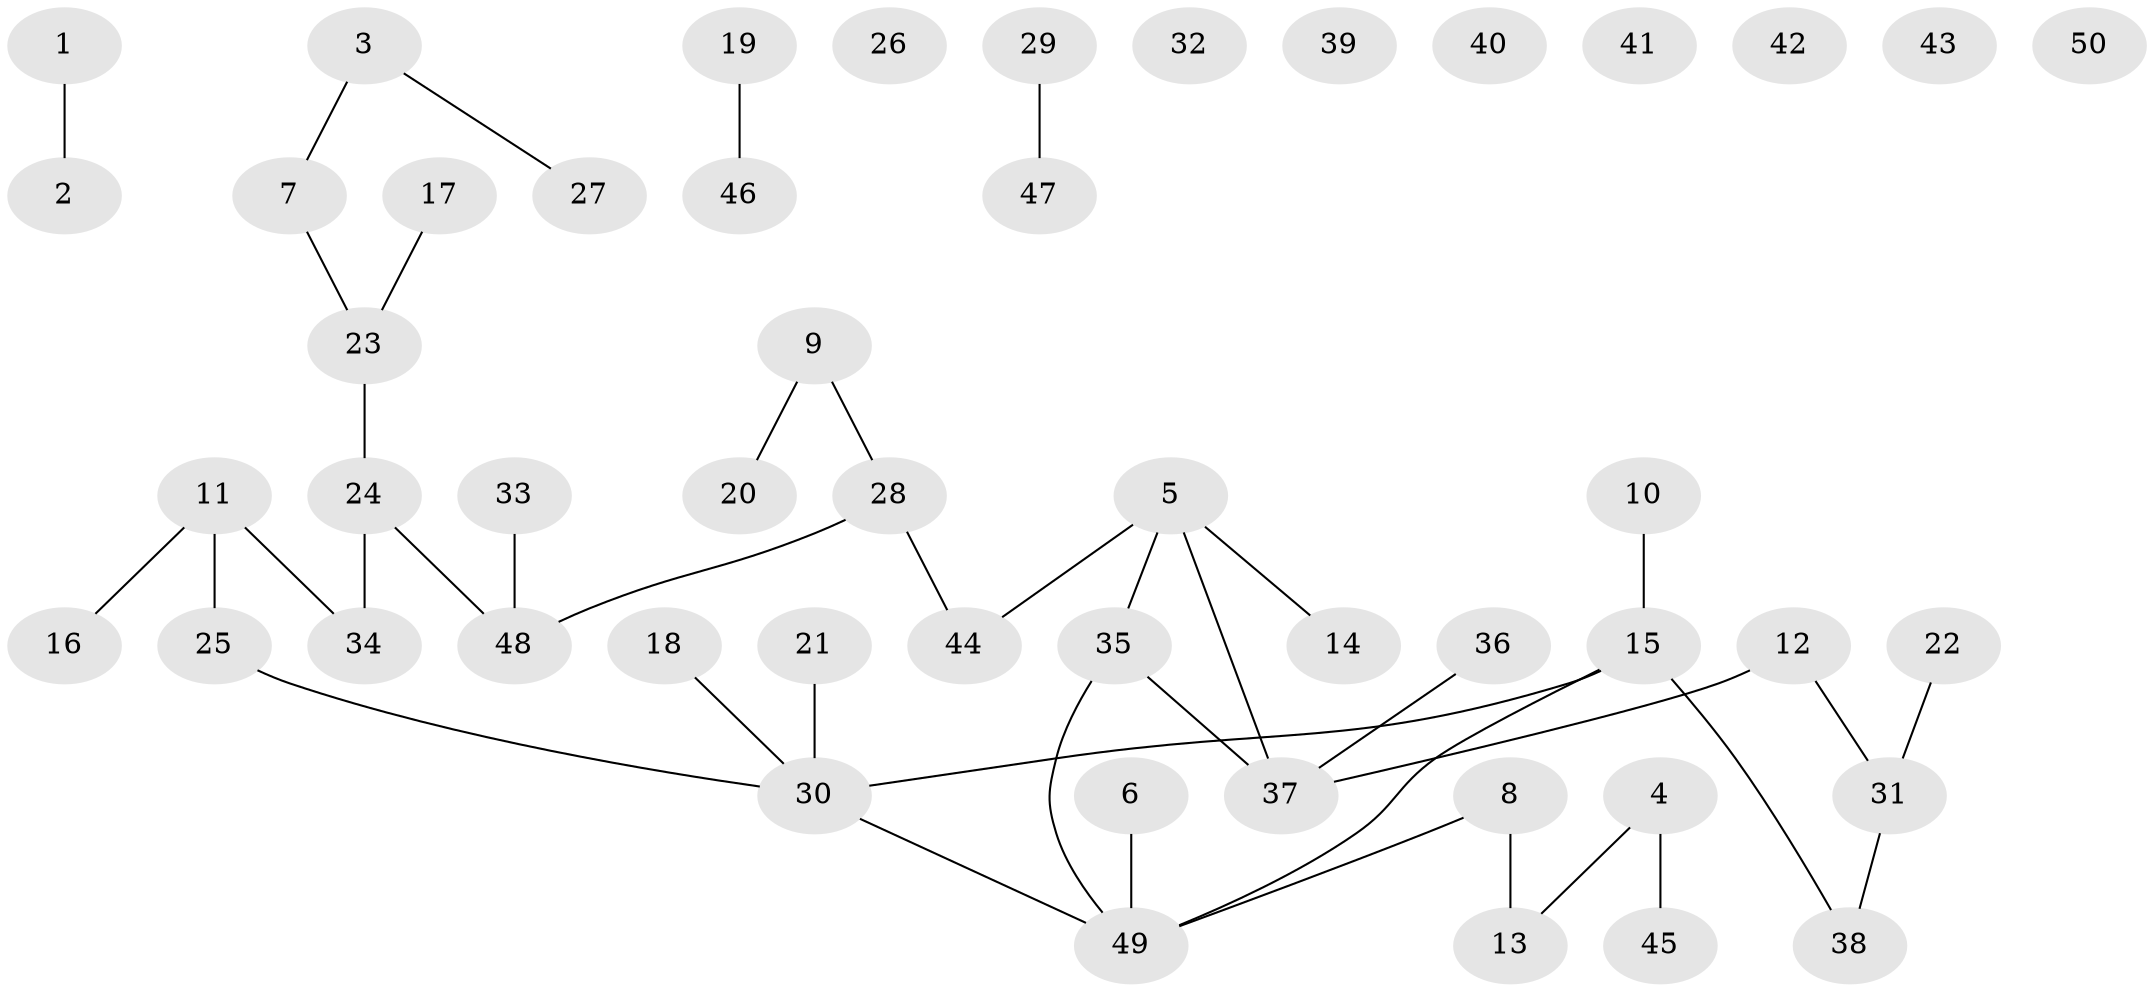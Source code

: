 // Generated by graph-tools (version 1.1) at 2025/49/03/09/25 03:49:09]
// undirected, 50 vertices, 42 edges
graph export_dot {
graph [start="1"]
  node [color=gray90,style=filled];
  1;
  2;
  3;
  4;
  5;
  6;
  7;
  8;
  9;
  10;
  11;
  12;
  13;
  14;
  15;
  16;
  17;
  18;
  19;
  20;
  21;
  22;
  23;
  24;
  25;
  26;
  27;
  28;
  29;
  30;
  31;
  32;
  33;
  34;
  35;
  36;
  37;
  38;
  39;
  40;
  41;
  42;
  43;
  44;
  45;
  46;
  47;
  48;
  49;
  50;
  1 -- 2;
  3 -- 7;
  3 -- 27;
  4 -- 13;
  4 -- 45;
  5 -- 14;
  5 -- 35;
  5 -- 37;
  5 -- 44;
  6 -- 49;
  7 -- 23;
  8 -- 13;
  8 -- 49;
  9 -- 20;
  9 -- 28;
  10 -- 15;
  11 -- 16;
  11 -- 25;
  11 -- 34;
  12 -- 31;
  12 -- 37;
  15 -- 30;
  15 -- 38;
  15 -- 49;
  17 -- 23;
  18 -- 30;
  19 -- 46;
  21 -- 30;
  22 -- 31;
  23 -- 24;
  24 -- 34;
  24 -- 48;
  25 -- 30;
  28 -- 44;
  28 -- 48;
  29 -- 47;
  30 -- 49;
  31 -- 38;
  33 -- 48;
  35 -- 37;
  35 -- 49;
  36 -- 37;
}
